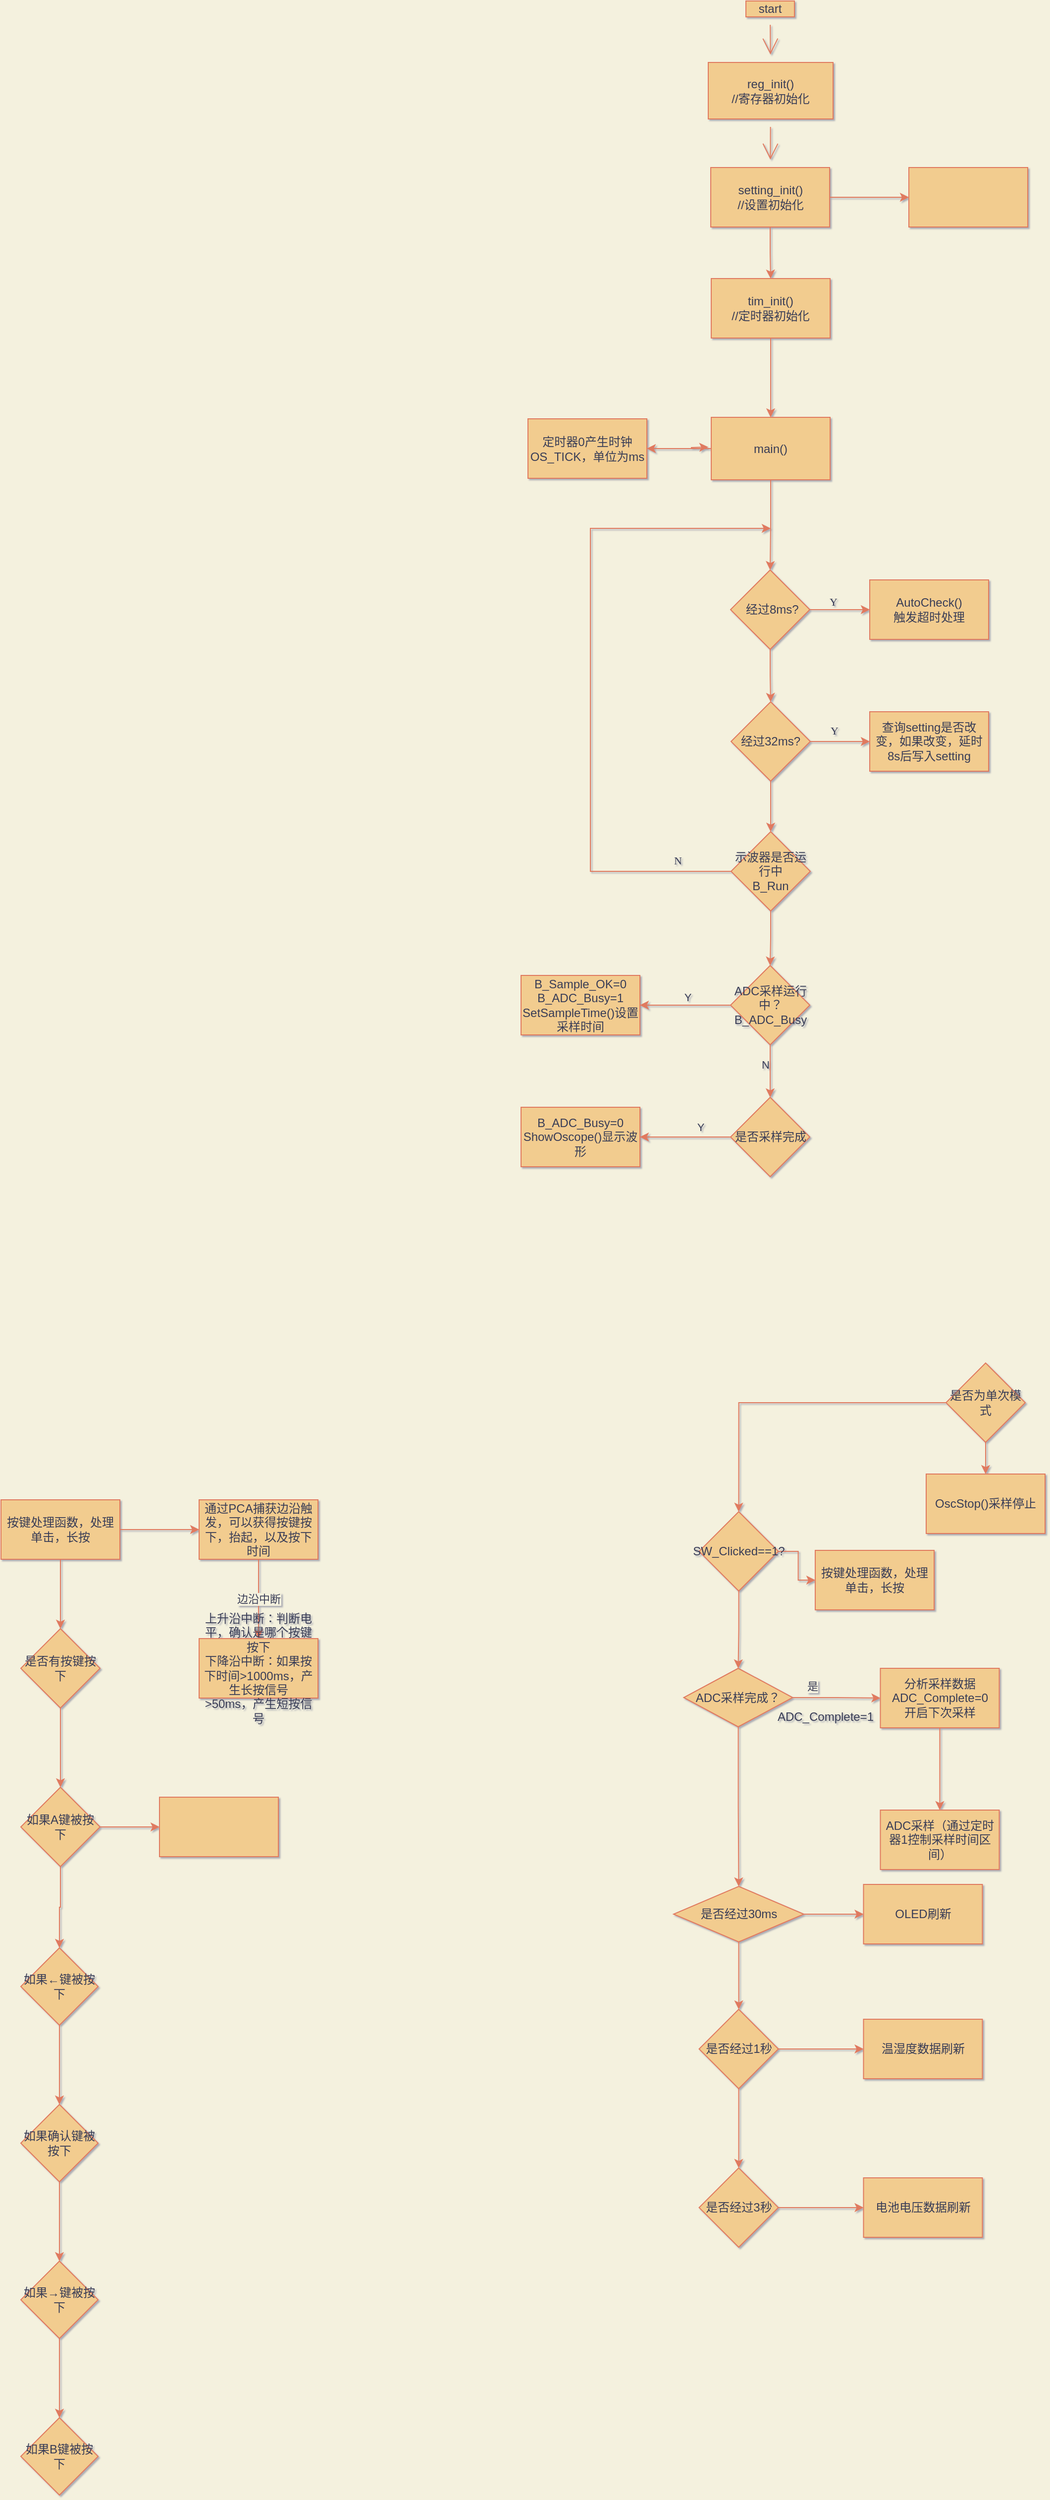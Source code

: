 <mxfile version="20.4.0" type="github">
  <diagram id="BkZl1Ah59tfYVWINneGr" name="第 1 页">
    <mxGraphModel dx="1718" dy="633" grid="1" gridSize="7" guides="1" tooltips="1" connect="1" arrows="1" fold="1" page="0" pageScale="1" pageWidth="827" pageHeight="1169" background="#F4F1DE" math="0" shadow="1">
      <root>
        <mxCell id="0" />
        <mxCell id="1" parent="0" />
        <mxCell id="6f3wX6zAka2Pvszb7TJ2-3" value="" style="edgeStyle=none;curved=1;rounded=0;orthogonalLoop=1;jettySize=auto;html=1;endArrow=open;startSize=14;endSize=14;sourcePerimeterSpacing=8;targetPerimeterSpacing=8;labelBackgroundColor=#F4F1DE;strokeColor=#E07A5F;fontColor=#393C56;" parent="1" source="6f3wX6zAka2Pvszb7TJ2-1" target="6f3wX6zAka2Pvszb7TJ2-2" edge="1">
          <mxGeometry relative="1" as="geometry" />
        </mxCell>
        <mxCell id="6f3wX6zAka2Pvszb7TJ2-1" value="start" style="rounded=0;whiteSpace=wrap;html=1;hachureGap=4;fillColor=#F2CC8F;strokeColor=#E07A5F;fontColor=#393C56;" parent="1" vertex="1">
          <mxGeometry x="206" y="329" width="49" height="16" as="geometry" />
        </mxCell>
        <mxCell id="6f3wX6zAka2Pvszb7TJ2-5" value="" style="edgeStyle=none;curved=1;rounded=0;orthogonalLoop=1;jettySize=auto;html=1;strokeColor=#E07A5F;fontColor=#393C56;endArrow=open;startSize=14;endSize=14;sourcePerimeterSpacing=8;targetPerimeterSpacing=8;fillColor=#F2CC8F;labelBackgroundColor=#F4F1DE;" parent="1" source="6f3wX6zAka2Pvszb7TJ2-2" target="6f3wX6zAka2Pvszb7TJ2-4" edge="1">
          <mxGeometry relative="1" as="geometry" />
        </mxCell>
        <mxCell id="6f3wX6zAka2Pvszb7TJ2-2" value="reg_init()&lt;br&gt;//寄存器初始化" style="html=1;hachureGap=4;fillColor=#F2CC8F;strokeColor=#E07A5F;fontColor=#393C56;labelPosition=center;verticalLabelPosition=middle;align=center;verticalAlign=middle;whiteSpace=wrap;" parent="1" vertex="1">
          <mxGeometry x="168" y="391" width="126" height="57" as="geometry" />
        </mxCell>
        <mxCell id="UHOyfvRLF857A_-6xwos-2" value="" style="edgeStyle=orthogonalEdgeStyle;rounded=0;orthogonalLoop=1;jettySize=auto;html=1;labelBackgroundColor=#F4F1DE;strokeColor=#E07A5F;fontColor=#393C56;" parent="1" source="6f3wX6zAka2Pvszb7TJ2-4" target="UHOyfvRLF857A_-6xwos-1" edge="1">
          <mxGeometry relative="1" as="geometry" />
        </mxCell>
        <mxCell id="ePAYCiFz9OMyFFIcOWC3-16" value="" style="edgeStyle=orthogonalEdgeStyle;rounded=0;orthogonalLoop=1;jettySize=auto;html=1;labelBackgroundColor=#F4F1DE;strokeColor=#E07A5F;fontColor=#393C56;" parent="1" source="6f3wX6zAka2Pvszb7TJ2-4" target="ePAYCiFz9OMyFFIcOWC3-15" edge="1">
          <mxGeometry relative="1" as="geometry" />
        </mxCell>
        <mxCell id="6f3wX6zAka2Pvszb7TJ2-4" value="setting_init()&lt;br&gt;//设置初始化" style="whiteSpace=wrap;html=1;hachureGap=4;strokeColor=#E07A5F;fontColor=#393C56;fillColor=#F2CC8F;" parent="1" vertex="1">
          <mxGeometry x="170.505" y="497" width="120" height="60" as="geometry" />
        </mxCell>
        <mxCell id="UHOyfvRLF857A_-6xwos-4" value="" style="edgeStyle=orthogonalEdgeStyle;rounded=0;orthogonalLoop=1;jettySize=auto;html=1;labelBackgroundColor=#F4F1DE;strokeColor=#E07A5F;fontColor=#393C56;" parent="1" source="UHOyfvRLF857A_-6xwos-1" target="UHOyfvRLF857A_-6xwos-3" edge="1">
          <mxGeometry relative="1" as="geometry" />
        </mxCell>
        <mxCell id="UHOyfvRLF857A_-6xwos-1" value="tim_init()&lt;br&gt;//定时器初始化" style="whiteSpace=wrap;html=1;fillColor=#F2CC8F;strokeColor=#E07A5F;fontColor=#393C56;hachureGap=4;" parent="1" vertex="1">
          <mxGeometry x="171.005" y="609" width="120" height="60" as="geometry" />
        </mxCell>
        <mxCell id="ePAYCiFz9OMyFFIcOWC3-2" value="" style="edgeStyle=orthogonalEdgeStyle;rounded=0;orthogonalLoop=1;jettySize=auto;html=1;labelBackgroundColor=#F4F1DE;strokeColor=#E07A5F;fontColor=#393C56;" parent="1" source="UHOyfvRLF857A_-6xwos-3" target="ePAYCiFz9OMyFFIcOWC3-1" edge="1">
          <mxGeometry relative="1" as="geometry" />
        </mxCell>
        <mxCell id="ePAYCiFz9OMyFFIcOWC3-5" style="edgeStyle=orthogonalEdgeStyle;rounded=0;orthogonalLoop=1;jettySize=auto;html=1;fillColor=#F2CC8F;strokeColor=#E07A5F;labelBackgroundColor=#F4F1DE;fontColor=#393C56;" parent="1" source="UHOyfvRLF857A_-6xwos-3" edge="1">
          <mxGeometry relative="1" as="geometry">
            <mxPoint x="168" y="779" as="targetPoint" />
          </mxGeometry>
        </mxCell>
        <mxCell id="TwIQ8ZYdI352qfS8hWMv-5" style="edgeStyle=orthogonalEdgeStyle;rounded=0;orthogonalLoop=1;jettySize=auto;html=1;labelBackgroundColor=#F4F1DE;strokeColor=#E07A5F;fontColor=#393C56;" parent="1" source="UHOyfvRLF857A_-6xwos-3" target="TwIQ8ZYdI352qfS8hWMv-6" edge="1">
          <mxGeometry relative="1" as="geometry">
            <mxPoint x="231.01" y="882" as="targetPoint" />
          </mxGeometry>
        </mxCell>
        <mxCell id="UHOyfvRLF857A_-6xwos-3" value="main()" style="whiteSpace=wrap;html=1;fillColor=#F2CC8F;strokeColor=#E07A5F;fontColor=#393C56;hachureGap=4;" parent="1" vertex="1">
          <mxGeometry x="171.01" y="749" width="120" height="63" as="geometry" />
        </mxCell>
        <mxCell id="UHOyfvRLF857A_-6xwos-10" value="" style="edgeStyle=orthogonalEdgeStyle;rounded=0;orthogonalLoop=1;jettySize=auto;html=1;labelBackgroundColor=#F4F1DE;strokeColor=#E07A5F;fontColor=#393C56;" parent="1" source="UHOyfvRLF857A_-6xwos-7" target="UHOyfvRLF857A_-6xwos-9" edge="1">
          <mxGeometry relative="1" as="geometry" />
        </mxCell>
        <mxCell id="UHOyfvRLF857A_-6xwos-14" value="是" style="edgeLabel;html=1;align=center;verticalAlign=middle;resizable=0;points=[];labelBackgroundColor=#F4F1DE;fontColor=#393C56;" parent="UHOyfvRLF857A_-6xwos-10" vertex="1" connectable="0">
          <mxGeometry x="0.187" y="2" relative="1" as="geometry">
            <mxPoint x="-33" y="-10" as="offset" />
          </mxGeometry>
        </mxCell>
        <mxCell id="UHOyfvRLF857A_-6xwos-17" style="edgeStyle=orthogonalEdgeStyle;rounded=0;orthogonalLoop=1;jettySize=auto;html=1;labelBackgroundColor=#F4F1DE;strokeColor=#E07A5F;fontColor=#393C56;" parent="1" source="UHOyfvRLF857A_-6xwos-7" target="UHOyfvRLF857A_-6xwos-18" edge="1">
          <mxGeometry relative="1" as="geometry">
            <mxPoint x="198.245" y="2203" as="targetPoint" />
          </mxGeometry>
        </mxCell>
        <mxCell id="UHOyfvRLF857A_-6xwos-7" value="ADC采样完成？" style="rhombus;whiteSpace=wrap;html=1;fillColor=#F2CC8F;strokeColor=#E07A5F;fontColor=#393C56;hachureGap=4;" parent="1" vertex="1">
          <mxGeometry x="143.25" y="2011" width="109.99" height="59" as="geometry" />
        </mxCell>
        <mxCell id="UHOyfvRLF857A_-6xwos-12" value="" style="edgeStyle=orthogonalEdgeStyle;rounded=0;orthogonalLoop=1;jettySize=auto;html=1;labelBackgroundColor=#F4F1DE;strokeColor=#E07A5F;fontColor=#393C56;" parent="1" source="UHOyfvRLF857A_-6xwos-9" target="UHOyfvRLF857A_-6xwos-11" edge="1">
          <mxGeometry relative="1" as="geometry" />
        </mxCell>
        <mxCell id="UHOyfvRLF857A_-6xwos-9" value="分析采样数据&lt;br&gt;ADC_Complete=0&lt;br&gt;开启下次采样" style="whiteSpace=wrap;html=1;fillColor=#F2CC8F;strokeColor=#E07A5F;fontColor=#393C56;hachureGap=4;" parent="1" vertex="1">
          <mxGeometry x="341.745" y="2011" width="120" height="60" as="geometry" />
        </mxCell>
        <mxCell id="UHOyfvRLF857A_-6xwos-11" value="ADC采样（通过定时器1控制采样时间区间）" style="whiteSpace=wrap;html=1;fillColor=#F2CC8F;strokeColor=#E07A5F;fontColor=#393C56;hachureGap=4;" parent="1" vertex="1">
          <mxGeometry x="341.745" y="2154" width="120" height="60" as="geometry" />
        </mxCell>
        <mxCell id="UHOyfvRLF857A_-6xwos-20" value="" style="edgeStyle=orthogonalEdgeStyle;rounded=0;orthogonalLoop=1;jettySize=auto;html=1;labelBackgroundColor=#F4F1DE;strokeColor=#E07A5F;fontColor=#393C56;" parent="1" source="UHOyfvRLF857A_-6xwos-18" target="UHOyfvRLF857A_-6xwos-19" edge="1">
          <mxGeometry relative="1" as="geometry" />
        </mxCell>
        <mxCell id="UHOyfvRLF857A_-6xwos-26" value="" style="edgeStyle=orthogonalEdgeStyle;rounded=0;orthogonalLoop=1;jettySize=auto;html=1;labelBackgroundColor=#F4F1DE;strokeColor=#E07A5F;fontColor=#393C56;" parent="1" source="UHOyfvRLF857A_-6xwos-18" target="UHOyfvRLF857A_-6xwos-25" edge="1">
          <mxGeometry relative="1" as="geometry" />
        </mxCell>
        <mxCell id="UHOyfvRLF857A_-6xwos-18" value="是否经过30ms" style="rhombus;whiteSpace=wrap;html=1;fillColor=#F2CC8F;strokeColor=#E07A5F;fontColor=#393C56;" parent="1" vertex="1">
          <mxGeometry x="133" y="2231" width="131.5" height="56" as="geometry" />
        </mxCell>
        <mxCell id="UHOyfvRLF857A_-6xwos-19" value="OLED刷新" style="whiteSpace=wrap;html=1;fillColor=#F2CC8F;strokeColor=#E07A5F;fontColor=#393C56;" parent="1" vertex="1">
          <mxGeometry x="324.74" y="2229" width="120" height="60" as="geometry" />
        </mxCell>
        <mxCell id="UHOyfvRLF857A_-6xwos-28" value="" style="edgeStyle=orthogonalEdgeStyle;rounded=0;orthogonalLoop=1;jettySize=auto;html=1;labelBackgroundColor=#F4F1DE;strokeColor=#E07A5F;fontColor=#393C56;" parent="1" source="UHOyfvRLF857A_-6xwos-25" target="UHOyfvRLF857A_-6xwos-27" edge="1">
          <mxGeometry relative="1" as="geometry" />
        </mxCell>
        <mxCell id="UHOyfvRLF857A_-6xwos-30" value="" style="edgeStyle=orthogonalEdgeStyle;rounded=0;orthogonalLoop=1;jettySize=auto;html=1;labelBackgroundColor=#F4F1DE;strokeColor=#E07A5F;fontColor=#393C56;" parent="1" source="UHOyfvRLF857A_-6xwos-25" target="UHOyfvRLF857A_-6xwos-29" edge="1">
          <mxGeometry relative="1" as="geometry" />
        </mxCell>
        <mxCell id="UHOyfvRLF857A_-6xwos-25" value="是否经过1秒" style="rhombus;whiteSpace=wrap;html=1;fillColor=#F2CC8F;strokeColor=#E07A5F;fontColor=#393C56;" parent="1" vertex="1">
          <mxGeometry x="158.75" y="2355" width="80" height="80" as="geometry" />
        </mxCell>
        <mxCell id="UHOyfvRLF857A_-6xwos-27" value="温湿度数据刷新" style="whiteSpace=wrap;html=1;fillColor=#F2CC8F;strokeColor=#E07A5F;fontColor=#393C56;" parent="1" vertex="1">
          <mxGeometry x="324.74" y="2365" width="120" height="60" as="geometry" />
        </mxCell>
        <mxCell id="UHOyfvRLF857A_-6xwos-32" value="" style="edgeStyle=orthogonalEdgeStyle;rounded=0;orthogonalLoop=1;jettySize=auto;html=1;labelBackgroundColor=#F4F1DE;strokeColor=#E07A5F;fontColor=#393C56;" parent="1" source="UHOyfvRLF857A_-6xwos-29" target="UHOyfvRLF857A_-6xwos-31" edge="1">
          <mxGeometry relative="1" as="geometry" />
        </mxCell>
        <mxCell id="UHOyfvRLF857A_-6xwos-29" value="是否经过3秒" style="rhombus;whiteSpace=wrap;html=1;fillColor=#F2CC8F;strokeColor=#E07A5F;fontColor=#393C56;" parent="1" vertex="1">
          <mxGeometry x="158.75" y="2515" width="80" height="80" as="geometry" />
        </mxCell>
        <mxCell id="UHOyfvRLF857A_-6xwos-31" value="电池电压数据刷新" style="whiteSpace=wrap;html=1;fillColor=#F2CC8F;strokeColor=#E07A5F;fontColor=#393C56;" parent="1" vertex="1">
          <mxGeometry x="324.74" y="2525" width="120" height="60" as="geometry" />
        </mxCell>
        <mxCell id="UHOyfvRLF857A_-6xwos-33" value="ADC_Complete=1" style="text;html=1;align=center;verticalAlign=middle;resizable=0;points=[];autosize=1;strokeColor=none;fillColor=none;fontColor=#393C56;" parent="1" vertex="1">
          <mxGeometry x="226.74" y="2042" width="119" height="35" as="geometry" />
        </mxCell>
        <mxCell id="ePAYCiFz9OMyFFIcOWC3-1" value="定时器0产生时钟OS_TICK，单位为ms" style="whiteSpace=wrap;html=1;fillColor=#F2CC8F;strokeColor=#E07A5F;fontColor=#393C56;hachureGap=4;" parent="1" vertex="1">
          <mxGeometry x="-14.005" y="750.5" width="120" height="60" as="geometry" />
        </mxCell>
        <mxCell id="ePAYCiFz9OMyFFIcOWC3-14" value="" style="edgeStyle=orthogonalEdgeStyle;rounded=0;orthogonalLoop=1;jettySize=auto;html=1;labelBackgroundColor=#F4F1DE;strokeColor=#E07A5F;fontColor=#393C56;" parent="1" source="ePAYCiFz9OMyFFIcOWC3-12" target="ePAYCiFz9OMyFFIcOWC3-13" edge="1">
          <mxGeometry relative="1" as="geometry" />
        </mxCell>
        <mxCell id="TwIQ8ZYdI352qfS8hWMv-3" style="edgeStyle=orthogonalEdgeStyle;rounded=0;orthogonalLoop=1;jettySize=auto;html=1;entryX=0.5;entryY=0;entryDx=0;entryDy=0;labelBackgroundColor=#F4F1DE;strokeColor=#E07A5F;fontColor=#393C56;" parent="1" source="ePAYCiFz9OMyFFIcOWC3-12" target="UHOyfvRLF857A_-6xwos-7" edge="1">
          <mxGeometry relative="1" as="geometry" />
        </mxCell>
        <mxCell id="ePAYCiFz9OMyFFIcOWC3-12" value="SW_Clicked==1?" style="rhombus;whiteSpace=wrap;html=1;fillColor=#F2CC8F;strokeColor=#E07A5F;fontColor=#393C56;" parent="1" vertex="1">
          <mxGeometry x="158.75" y="1853" width="80" height="80" as="geometry" />
        </mxCell>
        <mxCell id="ePAYCiFz9OMyFFIcOWC3-13" value="按键处理函数，处理单击，长按" style="whiteSpace=wrap;html=1;fillColor=#F2CC8F;strokeColor=#E07A5F;fontColor=#393C56;" parent="1" vertex="1">
          <mxGeometry x="276.01" y="1892" width="120" height="60" as="geometry" />
        </mxCell>
        <mxCell id="ePAYCiFz9OMyFFIcOWC3-15" value="" style="whiteSpace=wrap;html=1;fillColor=#F2CC8F;strokeColor=#E07A5F;fontColor=#393C56;hachureGap=4;" parent="1" vertex="1">
          <mxGeometry x="370.505" y="497" width="120" height="60" as="geometry" />
        </mxCell>
        <mxCell id="TwIQ8ZYdI352qfS8hWMv-8" value="" style="edgeStyle=orthogonalEdgeStyle;rounded=0;orthogonalLoop=1;jettySize=auto;html=1;fontFamily=Times New Roman;fontStyle=1;labelBackgroundColor=#F4F1DE;strokeColor=#E07A5F;fontColor=#393C56;" parent="1" source="TwIQ8ZYdI352qfS8hWMv-6" target="TwIQ8ZYdI352qfS8hWMv-7" edge="1">
          <mxGeometry relative="1" as="geometry" />
        </mxCell>
        <mxCell id="0US6c-2p4XbCj-V_sGnL-3" value="Y" style="edgeLabel;html=1;align=center;verticalAlign=bottom;resizable=0;points=[];fontFamily=Times New Roman;labelBackgroundColor=none;labelPosition=center;verticalLabelPosition=top;fontColor=#393C56;" vertex="1" connectable="0" parent="TwIQ8ZYdI352qfS8hWMv-8">
          <mxGeometry x="-0.233" relative="1" as="geometry">
            <mxPoint as="offset" />
          </mxGeometry>
        </mxCell>
        <mxCell id="TwIQ8ZYdI352qfS8hWMv-10" value="" style="edgeStyle=orthogonalEdgeStyle;rounded=0;orthogonalLoop=1;jettySize=auto;html=1;labelBackgroundColor=#F4F1DE;strokeColor=#E07A5F;fontColor=#393C56;" parent="1" source="TwIQ8ZYdI352qfS8hWMv-6" target="TwIQ8ZYdI352qfS8hWMv-9" edge="1">
          <mxGeometry relative="1" as="geometry" />
        </mxCell>
        <mxCell id="TwIQ8ZYdI352qfS8hWMv-6" value="&amp;nbsp;经过8ms?" style="rhombus;whiteSpace=wrap;html=1;fillColor=#F2CC8F;strokeColor=#E07A5F;fontColor=#393C56;" parent="1" vertex="1">
          <mxGeometry x="190.5" y="903" width="80" height="80" as="geometry" />
        </mxCell>
        <mxCell id="TwIQ8ZYdI352qfS8hWMv-7" value="&lt;div&gt;AutoCheck()&lt;/div&gt;&lt;div&gt;触发超时处理&lt;/div&gt;" style="whiteSpace=wrap;html=1;fillColor=#F2CC8F;strokeColor=#E07A5F;fontColor=#393C56;" parent="1" vertex="1">
          <mxGeometry x="331.01" y="913" width="120" height="60" as="geometry" />
        </mxCell>
        <mxCell id="TwIQ8ZYdI352qfS8hWMv-12" value="" style="edgeStyle=orthogonalEdgeStyle;rounded=0;orthogonalLoop=1;jettySize=auto;html=1;labelBackgroundColor=#F4F1DE;strokeColor=#E07A5F;fontColor=#393C56;" parent="1" source="TwIQ8ZYdI352qfS8hWMv-9" target="TwIQ8ZYdI352qfS8hWMv-11" edge="1">
          <mxGeometry relative="1" as="geometry" />
        </mxCell>
        <mxCell id="0US6c-2p4XbCj-V_sGnL-4" value="Y" style="edgeLabel;html=1;align=center;verticalAlign=bottom;resizable=0;points=[];fontFamily=Times New Roman;labelPosition=center;verticalLabelPosition=top;labelBackgroundColor=none;fontColor=#393C56;" vertex="1" connectable="0" parent="TwIQ8ZYdI352qfS8hWMv-12">
          <mxGeometry x="-0.206" y="3" relative="1" as="geometry">
            <mxPoint as="offset" />
          </mxGeometry>
        </mxCell>
        <mxCell id="TwIQ8ZYdI352qfS8hWMv-14" value="" style="edgeStyle=orthogonalEdgeStyle;rounded=0;orthogonalLoop=1;jettySize=auto;html=1;labelBackgroundColor=#F4F1DE;strokeColor=#E07A5F;fontColor=#393C56;" parent="1" source="TwIQ8ZYdI352qfS8hWMv-9" target="TwIQ8ZYdI352qfS8hWMv-13" edge="1">
          <mxGeometry relative="1" as="geometry" />
        </mxCell>
        <mxCell id="TwIQ8ZYdI352qfS8hWMv-9" value="经过32ms?" style="rhombus;whiteSpace=wrap;html=1;fillColor=#F2CC8F;strokeColor=#E07A5F;fontColor=#393C56;" parent="1" vertex="1">
          <mxGeometry x="191.01" y="1036" width="80" height="80" as="geometry" />
        </mxCell>
        <mxCell id="TwIQ8ZYdI352qfS8hWMv-11" value="查询setting是否改变，如果改变，延时8s后写入setting" style="whiteSpace=wrap;html=1;fillColor=#F2CC8F;strokeColor=#E07A5F;fontColor=#393C56;" parent="1" vertex="1">
          <mxGeometry x="331.01" y="1046" width="120" height="60" as="geometry" />
        </mxCell>
        <mxCell id="TwIQ8ZYdI352qfS8hWMv-16" value="" style="edgeStyle=orthogonalEdgeStyle;rounded=0;orthogonalLoop=1;jettySize=auto;html=1;labelBackgroundColor=#F4F1DE;strokeColor=#E07A5F;fontColor=#393C56;" parent="1" source="TwIQ8ZYdI352qfS8hWMv-13" target="TwIQ8ZYdI352qfS8hWMv-15" edge="1">
          <mxGeometry relative="1" as="geometry" />
        </mxCell>
        <mxCell id="0US6c-2p4XbCj-V_sGnL-5" style="edgeStyle=orthogonalEdgeStyle;rounded=0;orthogonalLoop=1;jettySize=auto;html=1;fontFamily=Times New Roman;labelBackgroundColor=#F4F1DE;strokeColor=#E07A5F;fontColor=#393C56;" edge="1" parent="1" source="TwIQ8ZYdI352qfS8hWMv-13">
          <mxGeometry relative="1" as="geometry">
            <mxPoint x="231" y="861" as="targetPoint" />
            <Array as="points">
              <mxPoint x="49" y="1207" />
            </Array>
          </mxGeometry>
        </mxCell>
        <mxCell id="0US6c-2p4XbCj-V_sGnL-6" value="N" style="edgeLabel;html=1;align=center;verticalAlign=bottom;resizable=0;points=[];fontFamily=Times New Roman;labelPosition=center;verticalLabelPosition=top;labelBackgroundColor=none;fontColor=#393C56;" vertex="1" connectable="0" parent="0US6c-2p4XbCj-V_sGnL-5">
          <mxGeometry x="-0.837" y="-3" relative="1" as="geometry">
            <mxPoint as="offset" />
          </mxGeometry>
        </mxCell>
        <mxCell id="TwIQ8ZYdI352qfS8hWMv-13" value="&lt;div&gt;示波器是否运行中&lt;/div&gt;&lt;div&gt;B_Run&lt;/div&gt;" style="rhombus;whiteSpace=wrap;html=1;fillColor=#F2CC8F;strokeColor=#E07A5F;fontColor=#393C56;" parent="1" vertex="1">
          <mxGeometry x="191.01" y="1167" width="80" height="80" as="geometry" />
        </mxCell>
        <mxCell id="TwIQ8ZYdI352qfS8hWMv-18" value="" style="edgeStyle=orthogonalEdgeStyle;rounded=0;orthogonalLoop=1;jettySize=auto;html=1;labelBackgroundColor=#F4F1DE;strokeColor=#E07A5F;fontColor=#393C56;" parent="1" source="TwIQ8ZYdI352qfS8hWMv-15" target="TwIQ8ZYdI352qfS8hWMv-17" edge="1">
          <mxGeometry relative="1" as="geometry">
            <Array as="points">
              <mxPoint x="140" y="1342" />
              <mxPoint x="140" y="1342" />
            </Array>
          </mxGeometry>
        </mxCell>
        <mxCell id="0US6c-2p4XbCj-V_sGnL-7" value="Y" style="edgeLabel;html=1;align=center;verticalAlign=bottom;resizable=0;points=[];fontColor=#393C56;labelPosition=center;verticalLabelPosition=top;labelBackgroundColor=none;" vertex="1" connectable="0" parent="TwIQ8ZYdI352qfS8hWMv-18">
          <mxGeometry x="-0.241" relative="1" as="geometry">
            <mxPoint x="-9" as="offset" />
          </mxGeometry>
        </mxCell>
        <mxCell id="lcdHQG1R-LOQCLIEp8kP-1" style="edgeStyle=orthogonalEdgeStyle;rounded=0;orthogonalLoop=1;jettySize=auto;html=1;labelBackgroundColor=#F4F1DE;strokeColor=#E07A5F;fontColor=#393C56;" parent="1" source="TwIQ8ZYdI352qfS8hWMv-15" target="lcdHQG1R-LOQCLIEp8kP-2" edge="1">
          <mxGeometry relative="1" as="geometry">
            <mxPoint x="483" y="1484" as="targetPoint" />
          </mxGeometry>
        </mxCell>
        <mxCell id="0US6c-2p4XbCj-V_sGnL-8" value="N" style="edgeLabel;html=1;align=right;verticalAlign=middle;resizable=0;points=[];fontColor=#393C56;labelPosition=left;verticalLabelPosition=middle;labelBackgroundColor=none;" vertex="1" connectable="0" parent="lcdHQG1R-LOQCLIEp8kP-1">
          <mxGeometry x="-0.27" relative="1" as="geometry">
            <mxPoint as="offset" />
          </mxGeometry>
        </mxCell>
        <mxCell id="TwIQ8ZYdI352qfS8hWMv-15" value="&lt;div&gt;ADC采样运行中？&lt;/div&gt;&lt;div&gt;B_ADC_Busy&lt;/div&gt;" style="rhombus;whiteSpace=wrap;html=1;fillColor=#F2CC8F;strokeColor=#E07A5F;fontColor=#393C56;" parent="1" vertex="1">
          <mxGeometry x="190.5" y="1302" width="80" height="80" as="geometry" />
        </mxCell>
        <mxCell id="TwIQ8ZYdI352qfS8hWMv-17" value="&lt;div&gt;B_Sample_OK=0&lt;/div&gt;&lt;div&gt;B_ADC_Busy=1&lt;/div&gt;&lt;div&gt;SetSampleTime()设置采样时间&lt;/div&gt;&lt;div&gt;&lt;/div&gt;&lt;div&gt;&lt;/div&gt;" style="whiteSpace=wrap;html=1;fillColor=#F2CC8F;strokeColor=#E07A5F;fontColor=#393C56;" parent="1" vertex="1">
          <mxGeometry x="-21" y="1312" width="120" height="60" as="geometry" />
        </mxCell>
        <mxCell id="0US6c-2p4XbCj-V_sGnL-9" style="edgeStyle=orthogonalEdgeStyle;rounded=0;orthogonalLoop=1;jettySize=auto;html=1;entryX=1;entryY=0.5;entryDx=0;entryDy=0;strokeColor=#E07A5F;fontColor=#393C56;fillColor=#F2CC8F;labelPosition=center;verticalLabelPosition=top;align=center;verticalAlign=bottom;" edge="1" parent="1" source="lcdHQG1R-LOQCLIEp8kP-2" target="lcdHQG1R-LOQCLIEp8kP-3">
          <mxGeometry relative="1" as="geometry">
            <Array as="points">
              <mxPoint x="133" y="1475" />
              <mxPoint x="133" y="1475" />
            </Array>
          </mxGeometry>
        </mxCell>
        <mxCell id="0US6c-2p4XbCj-V_sGnL-10" value="Y" style="edgeLabel;html=1;align=center;verticalAlign=bottom;resizable=0;points=[];fontColor=#393C56;labelPosition=center;verticalLabelPosition=top;labelBackgroundColor=none;" vertex="1" connectable="0" parent="0US6c-2p4XbCj-V_sGnL-9">
          <mxGeometry x="-0.331" y="-2" relative="1" as="geometry">
            <mxPoint as="offset" />
          </mxGeometry>
        </mxCell>
        <mxCell id="lcdHQG1R-LOQCLIEp8kP-2" value="是否采样完成" style="rhombus;whiteSpace=wrap;html=1;fillColor=#F2CC8F;strokeColor=#E07A5F;fontColor=#393C56;" parent="1" vertex="1">
          <mxGeometry x="190.5" y="1435" width="80" height="80" as="geometry" />
        </mxCell>
        <mxCell id="lcdHQG1R-LOQCLIEp8kP-3" value="&lt;div&gt;B_ADC_Busy=0&lt;/div&gt;&lt;div&gt;ShowOscope()显示波形&lt;/div&gt;" style="whiteSpace=wrap;html=1;fillColor=#F2CC8F;strokeColor=#E07A5F;fontColor=#393C56;" parent="1" vertex="1">
          <mxGeometry x="-21" y="1445" width="120" height="60" as="geometry" />
        </mxCell>
        <mxCell id="lcdHQG1R-LOQCLIEp8kP-10" value="" style="edgeStyle=orthogonalEdgeStyle;rounded=0;orthogonalLoop=1;jettySize=auto;html=1;labelBackgroundColor=#F4F1DE;strokeColor=#E07A5F;fontColor=#393C56;" parent="1" source="lcdHQG1R-LOQCLIEp8kP-5" target="lcdHQG1R-LOQCLIEp8kP-9" edge="1">
          <mxGeometry relative="1" as="geometry" />
        </mxCell>
        <mxCell id="0US6c-2p4XbCj-V_sGnL-2" style="edgeStyle=orthogonalEdgeStyle;rounded=0;orthogonalLoop=1;jettySize=auto;html=1;entryX=0.5;entryY=0;entryDx=0;entryDy=0;labelBackgroundColor=#F4F1DE;strokeColor=#E07A5F;fontColor=#393C56;" edge="1" parent="1" source="lcdHQG1R-LOQCLIEp8kP-5" target="ePAYCiFz9OMyFFIcOWC3-12">
          <mxGeometry relative="1" as="geometry" />
        </mxCell>
        <mxCell id="lcdHQG1R-LOQCLIEp8kP-5" value="是否为单次模式" style="rhombus;whiteSpace=wrap;html=1;fillColor=#F2CC8F;strokeColor=#E07A5F;fontColor=#393C56;" parent="1" vertex="1">
          <mxGeometry x="408" y="1703" width="80" height="80" as="geometry" />
        </mxCell>
        <mxCell id="lcdHQG1R-LOQCLIEp8kP-9" value="OscStop()采样停止" style="whiteSpace=wrap;html=1;fillColor=#F2CC8F;strokeColor=#E07A5F;fontColor=#393C56;" parent="1" vertex="1">
          <mxGeometry x="388" y="1815" width="120" height="60" as="geometry" />
        </mxCell>
        <mxCell id="lcdHQG1R-LOQCLIEp8kP-17" value="" style="edgeStyle=orthogonalEdgeStyle;rounded=0;orthogonalLoop=1;jettySize=auto;html=1;labelBackgroundColor=#F4F1DE;strokeColor=#E07A5F;fontColor=#393C56;" parent="1" source="lcdHQG1R-LOQCLIEp8kP-15" target="lcdHQG1R-LOQCLIEp8kP-16" edge="1">
          <mxGeometry relative="1" as="geometry" />
        </mxCell>
        <mxCell id="lcdHQG1R-LOQCLIEp8kP-19" value="" style="edgeStyle=orthogonalEdgeStyle;rounded=0;orthogonalLoop=1;jettySize=auto;html=1;labelBackgroundColor=#F4F1DE;strokeColor=#E07A5F;fontColor=#393C56;" parent="1" source="lcdHQG1R-LOQCLIEp8kP-15" target="lcdHQG1R-LOQCLIEp8kP-18" edge="1">
          <mxGeometry relative="1" as="geometry" />
        </mxCell>
        <mxCell id="lcdHQG1R-LOQCLIEp8kP-15" value="按键处理函数，处理单击，长按" style="whiteSpace=wrap;html=1;fillColor=#F2CC8F;strokeColor=#E07A5F;fontColor=#393C56;" parent="1" vertex="1">
          <mxGeometry x="-546" y="1841" width="120" height="60" as="geometry" />
        </mxCell>
        <mxCell id="lcdHQG1R-LOQCLIEp8kP-24" value="" style="edgeStyle=orthogonalEdgeStyle;rounded=0;orthogonalLoop=1;jettySize=auto;html=1;labelBackgroundColor=#F4F1DE;strokeColor=#E07A5F;fontColor=#393C56;" parent="1" source="lcdHQG1R-LOQCLIEp8kP-16" target="lcdHQG1R-LOQCLIEp8kP-23" edge="1">
          <mxGeometry relative="1" as="geometry" />
        </mxCell>
        <mxCell id="lcdHQG1R-LOQCLIEp8kP-16" value="是否有按键按下" style="rhombus;whiteSpace=wrap;html=1;fillColor=#F2CC8F;strokeColor=#E07A5F;fontColor=#393C56;" parent="1" vertex="1">
          <mxGeometry x="-526" y="1971" width="80" height="80" as="geometry" />
        </mxCell>
        <mxCell id="lcdHQG1R-LOQCLIEp8kP-21" value="&lt;div&gt;边沿中断&lt;/div&gt;" style="edgeStyle=orthogonalEdgeStyle;rounded=0;orthogonalLoop=1;jettySize=auto;html=1;labelBackgroundColor=#F4F1DE;strokeColor=#E07A5F;fontColor=#393C56;" parent="1" source="lcdHQG1R-LOQCLIEp8kP-18" target="lcdHQG1R-LOQCLIEp8kP-20" edge="1">
          <mxGeometry relative="1" as="geometry" />
        </mxCell>
        <mxCell id="lcdHQG1R-LOQCLIEp8kP-18" value="通过PCA捕获边沿触发，可以获得按键按下，抬起，以及按下时间" style="whiteSpace=wrap;html=1;fillColor=#F2CC8F;strokeColor=#E07A5F;fontColor=#393C56;" parent="1" vertex="1">
          <mxGeometry x="-346" y="1841" width="120" height="60" as="geometry" />
        </mxCell>
        <mxCell id="lcdHQG1R-LOQCLIEp8kP-20" value="&lt;div&gt;上升沿中断：判断电平，确认是哪个按键按下&lt;/div&gt;&lt;div&gt;下降沿中断：如果按下时间&amp;gt;1000ms，产生长按信号&lt;/div&gt;&lt;div&gt;&amp;gt;50ms，产生短按信号&lt;/div&gt;" style="whiteSpace=wrap;html=1;fillColor=#F2CC8F;strokeColor=#E07A5F;fontColor=#393C56;" parent="1" vertex="1">
          <mxGeometry x="-346" y="1981" width="120" height="60" as="geometry" />
        </mxCell>
        <mxCell id="lcdHQG1R-LOQCLIEp8kP-26" value="" style="edgeStyle=orthogonalEdgeStyle;rounded=0;orthogonalLoop=1;jettySize=auto;html=1;labelBackgroundColor=#F4F1DE;strokeColor=#E07A5F;fontColor=#393C56;" parent="1" source="lcdHQG1R-LOQCLIEp8kP-23" target="lcdHQG1R-LOQCLIEp8kP-25" edge="1">
          <mxGeometry relative="1" as="geometry" />
        </mxCell>
        <mxCell id="lcdHQG1R-LOQCLIEp8kP-28" value="" style="edgeStyle=orthogonalEdgeStyle;rounded=0;orthogonalLoop=1;jettySize=auto;html=1;labelBackgroundColor=#F4F1DE;strokeColor=#E07A5F;fontColor=#393C56;" parent="1" source="lcdHQG1R-LOQCLIEp8kP-23" target="lcdHQG1R-LOQCLIEp8kP-27" edge="1">
          <mxGeometry relative="1" as="geometry" />
        </mxCell>
        <mxCell id="lcdHQG1R-LOQCLIEp8kP-23" value="如果A键被按下" style="rhombus;whiteSpace=wrap;html=1;fillColor=#F2CC8F;strokeColor=#E07A5F;fontColor=#393C56;" parent="1" vertex="1">
          <mxGeometry x="-526" y="2131" width="80" height="80" as="geometry" />
        </mxCell>
        <mxCell id="lcdHQG1R-LOQCLIEp8kP-25" value="" style="whiteSpace=wrap;html=1;fillColor=#F2CC8F;strokeColor=#E07A5F;fontColor=#393C56;" parent="1" vertex="1">
          <mxGeometry x="-386" y="2141" width="120" height="60" as="geometry" />
        </mxCell>
        <mxCell id="lcdHQG1R-LOQCLIEp8kP-30" value="" style="edgeStyle=orthogonalEdgeStyle;rounded=0;orthogonalLoop=1;jettySize=auto;html=1;labelBackgroundColor=#F4F1DE;strokeColor=#E07A5F;fontColor=#393C56;" parent="1" source="lcdHQG1R-LOQCLIEp8kP-27" target="lcdHQG1R-LOQCLIEp8kP-29" edge="1">
          <mxGeometry relative="1" as="geometry" />
        </mxCell>
        <mxCell id="lcdHQG1R-LOQCLIEp8kP-27" value="如果←键被按下" style="rhombus;whiteSpace=wrap;html=1;fillColor=#F2CC8F;strokeColor=#E07A5F;fontColor=#393C56;" parent="1" vertex="1">
          <mxGeometry x="-526" y="2293" width="78" height="78" as="geometry" />
        </mxCell>
        <mxCell id="lcdHQG1R-LOQCLIEp8kP-32" value="" style="edgeStyle=orthogonalEdgeStyle;rounded=0;orthogonalLoop=1;jettySize=auto;html=1;labelBackgroundColor=#F4F1DE;strokeColor=#E07A5F;fontColor=#393C56;" parent="1" source="lcdHQG1R-LOQCLIEp8kP-29" target="lcdHQG1R-LOQCLIEp8kP-31" edge="1">
          <mxGeometry relative="1" as="geometry" />
        </mxCell>
        <mxCell id="lcdHQG1R-LOQCLIEp8kP-29" value="如果确认键被按下" style="rhombus;whiteSpace=wrap;html=1;fillColor=#F2CC8F;strokeColor=#E07A5F;fontColor=#393C56;" parent="1" vertex="1">
          <mxGeometry x="-526" y="2451" width="78" height="78" as="geometry" />
        </mxCell>
        <mxCell id="lcdHQG1R-LOQCLIEp8kP-34" value="" style="edgeStyle=orthogonalEdgeStyle;rounded=0;orthogonalLoop=1;jettySize=auto;html=1;labelBackgroundColor=#F4F1DE;strokeColor=#E07A5F;fontColor=#393C56;" parent="1" source="lcdHQG1R-LOQCLIEp8kP-31" target="lcdHQG1R-LOQCLIEp8kP-33" edge="1">
          <mxGeometry relative="1" as="geometry" />
        </mxCell>
        <mxCell id="lcdHQG1R-LOQCLIEp8kP-31" value="如果→键被按下" style="rhombus;whiteSpace=wrap;html=1;fillColor=#F2CC8F;strokeColor=#E07A5F;fontColor=#393C56;" parent="1" vertex="1">
          <mxGeometry x="-526" y="2609" width="78" height="78" as="geometry" />
        </mxCell>
        <mxCell id="lcdHQG1R-LOQCLIEp8kP-33" value="如果B键被按下" style="rhombus;whiteSpace=wrap;html=1;fillColor=#F2CC8F;strokeColor=#E07A5F;fontColor=#393C56;" parent="1" vertex="1">
          <mxGeometry x="-526" y="2767" width="78" height="78" as="geometry" />
        </mxCell>
      </root>
    </mxGraphModel>
  </diagram>
</mxfile>
